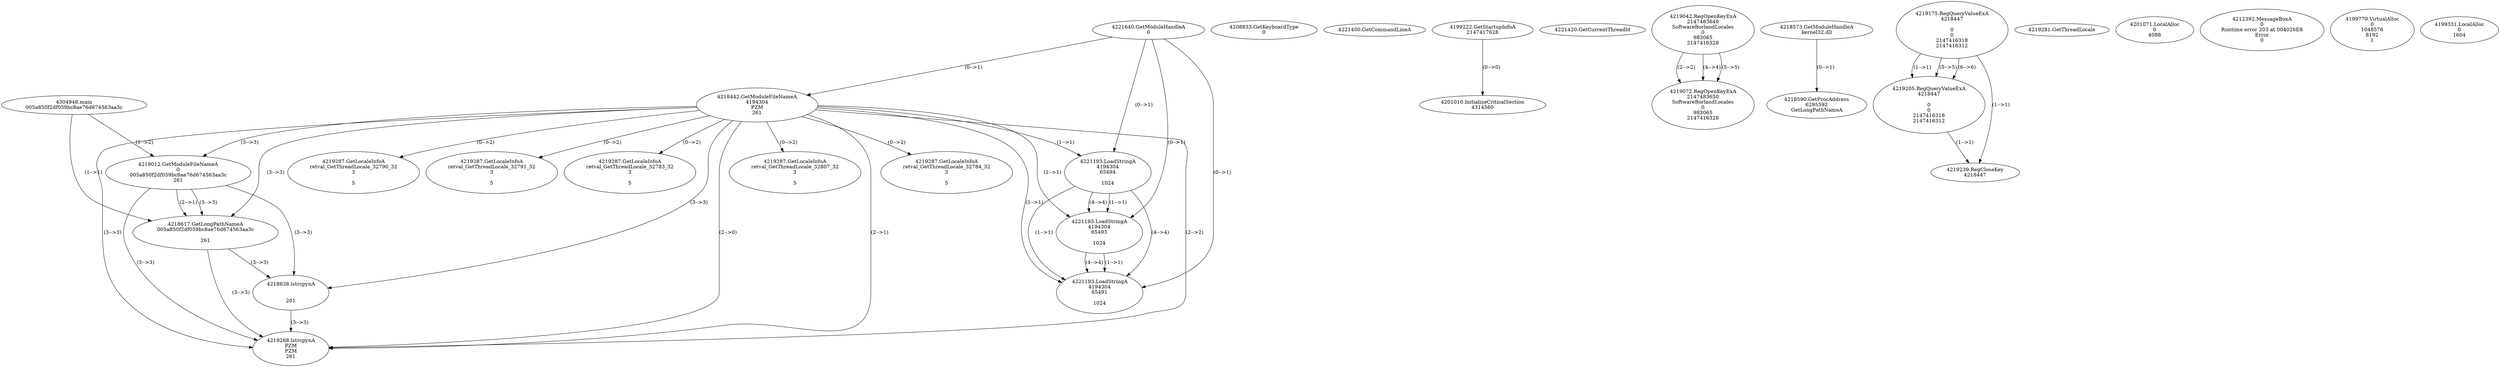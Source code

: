 // Global SCDG with merge call
digraph {
	0 [label="4304948.main
005a850f2df059bc8ae76d674563aa3c"]
	1 [label="4221640.GetModuleHandleA
0"]
	2 [label="4208833.GetKeyboardType
0"]
	3 [label="4221400.GetCommandLineA
"]
	4 [label="4199222.GetStartupInfoA
2147417628"]
	5 [label="4221420.GetCurrentThreadId
"]
	6 [label="4218442.GetModuleFileNameA
4194304
PZM
261"]
	1 -> 6 [label="(0-->1)"]
	7 [label="4219012.GetModuleFileNameA
0
005a850f2df059bc8ae76d674563aa3c
261"]
	0 -> 7 [label="(1-->2)"]
	6 -> 7 [label="(3-->3)"]
	8 [label="4219042.RegOpenKeyExA
2147483649
Software\Borland\Locales
0
983065
2147416328"]
	9 [label="4218573.GetModuleHandleA
kernel32.dll"]
	10 [label="4218590.GetProcAddress
6295592
GetLongPathNameA"]
	9 -> 10 [label="(0-->1)"]
	11 [label="4218617.GetLongPathNameA
005a850f2df059bc8ae76d674563aa3c

261"]
	0 -> 11 [label="(1-->1)"]
	7 -> 11 [label="(2-->1)"]
	6 -> 11 [label="(3-->3)"]
	7 -> 11 [label="(3-->3)"]
	12 [label="4218638.lstrcpynA


261"]
	6 -> 12 [label="(3-->3)"]
	7 -> 12 [label="(3-->3)"]
	11 -> 12 [label="(3-->3)"]
	13 [label="4219175.RegQueryValueExA
4218447

0
0
2147416318
2147416312"]
	14 [label="4219205.RegQueryValueExA
4218447

0
0
2147416318
2147416312"]
	13 -> 14 [label="(1-->1)"]
	13 -> 14 [label="(5-->5)"]
	13 -> 14 [label="(6-->6)"]
	15 [label="4219239.RegCloseKey
4218447"]
	13 -> 15 [label="(1-->1)"]
	14 -> 15 [label="(1-->1)"]
	16 [label="4219268.lstrcpynA
PZM
PZM
261"]
	6 -> 16 [label="(2-->1)"]
	6 -> 16 [label="(2-->2)"]
	6 -> 16 [label="(3-->3)"]
	7 -> 16 [label="(3-->3)"]
	11 -> 16 [label="(3-->3)"]
	12 -> 16 [label="(3-->3)"]
	6 -> 16 [label="(2-->0)"]
	17 [label="4219281.GetThreadLocale
"]
	18 [label="4219287.GetLocaleInfoA
retval_GetThreadLocale_32790_32
3

5"]
	6 -> 18 [label="(0-->2)"]
	19 [label="4221193.LoadStringA
4194304
65494

1024"]
	1 -> 19 [label="(0-->1)"]
	6 -> 19 [label="(1-->1)"]
	20 [label="4201010.InitializeCriticalSection
4314560"]
	4 -> 20 [label="(0-->0)"]
	21 [label="4201071.LocalAlloc
0
4088"]
	22 [label="4212392.MessageBoxA
0
Runtime error 203 at 004026E8
Error
0"]
	23 [label="4219072.RegOpenKeyExA
2147483650
Software\Borland\Locales
0
983065
2147416328"]
	8 -> 23 [label="(2-->2)"]
	8 -> 23 [label="(4-->4)"]
	8 -> 23 [label="(5-->5)"]
	24 [label="4219287.GetLocaleInfoA
retval_GetThreadLocale_32791_32
3

5"]
	6 -> 24 [label="(0-->2)"]
	25 [label="4219287.GetLocaleInfoA
retval_GetThreadLocale_32783_32
3

5"]
	6 -> 25 [label="(0-->2)"]
	26 [label="4221193.LoadStringA
4194304
65493

1024"]
	1 -> 26 [label="(0-->1)"]
	6 -> 26 [label="(1-->1)"]
	19 -> 26 [label="(1-->1)"]
	19 -> 26 [label="(4-->4)"]
	27 [label="4199779.VirtualAlloc
0
1048576
8192
1"]
	28 [label="4199331.LocalAlloc
0
1604"]
	29 [label="4221193.LoadStringA
4194304
65491

1024"]
	1 -> 29 [label="(0-->1)"]
	6 -> 29 [label="(1-->1)"]
	19 -> 29 [label="(1-->1)"]
	26 -> 29 [label="(1-->1)"]
	19 -> 29 [label="(4-->4)"]
	26 -> 29 [label="(4-->4)"]
	30 [label="4219287.GetLocaleInfoA
retval_GetThreadLocale_32807_32
3

5"]
	6 -> 30 [label="(0-->2)"]
	31 [label="4219287.GetLocaleInfoA
retval_GetThreadLocale_32784_32
3

5"]
	6 -> 31 [label="(0-->2)"]
}
